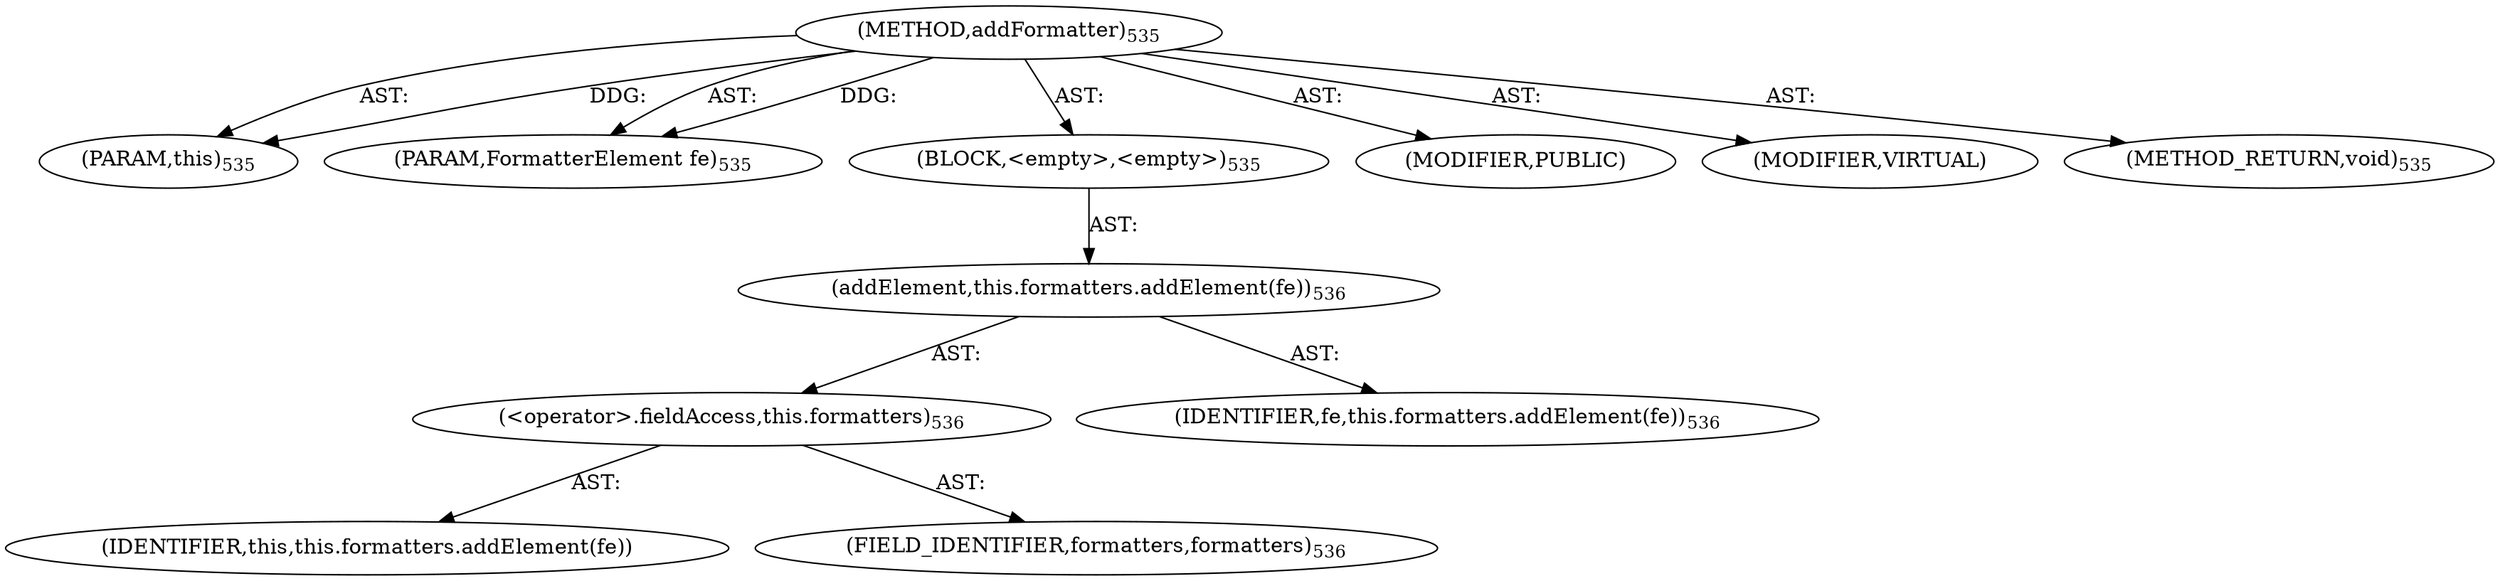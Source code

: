 digraph "addFormatter" {  
"111669149721" [label = <(METHOD,addFormatter)<SUB>535</SUB>> ]
"115964117050" [label = <(PARAM,this)<SUB>535</SUB>> ]
"115964117051" [label = <(PARAM,FormatterElement fe)<SUB>535</SUB>> ]
"25769803807" [label = <(BLOCK,&lt;empty&gt;,&lt;empty&gt;)<SUB>535</SUB>> ]
"30064771175" [label = <(addElement,this.formatters.addElement(fe))<SUB>536</SUB>> ]
"30064771176" [label = <(&lt;operator&gt;.fieldAccess,this.formatters)<SUB>536</SUB>> ]
"68719476893" [label = <(IDENTIFIER,this,this.formatters.addElement(fe))> ]
"55834574866" [label = <(FIELD_IDENTIFIER,formatters,formatters)<SUB>536</SUB>> ]
"68719476894" [label = <(IDENTIFIER,fe,this.formatters.addElement(fe))<SUB>536</SUB>> ]
"133143986247" [label = <(MODIFIER,PUBLIC)> ]
"133143986248" [label = <(MODIFIER,VIRTUAL)> ]
"128849018905" [label = <(METHOD_RETURN,void)<SUB>535</SUB>> ]
  "111669149721" -> "115964117050"  [ label = "AST: "] 
  "111669149721" -> "115964117051"  [ label = "AST: "] 
  "111669149721" -> "25769803807"  [ label = "AST: "] 
  "111669149721" -> "133143986247"  [ label = "AST: "] 
  "111669149721" -> "133143986248"  [ label = "AST: "] 
  "111669149721" -> "128849018905"  [ label = "AST: "] 
  "25769803807" -> "30064771175"  [ label = "AST: "] 
  "30064771175" -> "30064771176"  [ label = "AST: "] 
  "30064771175" -> "68719476894"  [ label = "AST: "] 
  "30064771176" -> "68719476893"  [ label = "AST: "] 
  "30064771176" -> "55834574866"  [ label = "AST: "] 
  "111669149721" -> "115964117050"  [ label = "DDG: "] 
  "111669149721" -> "115964117051"  [ label = "DDG: "] 
}
